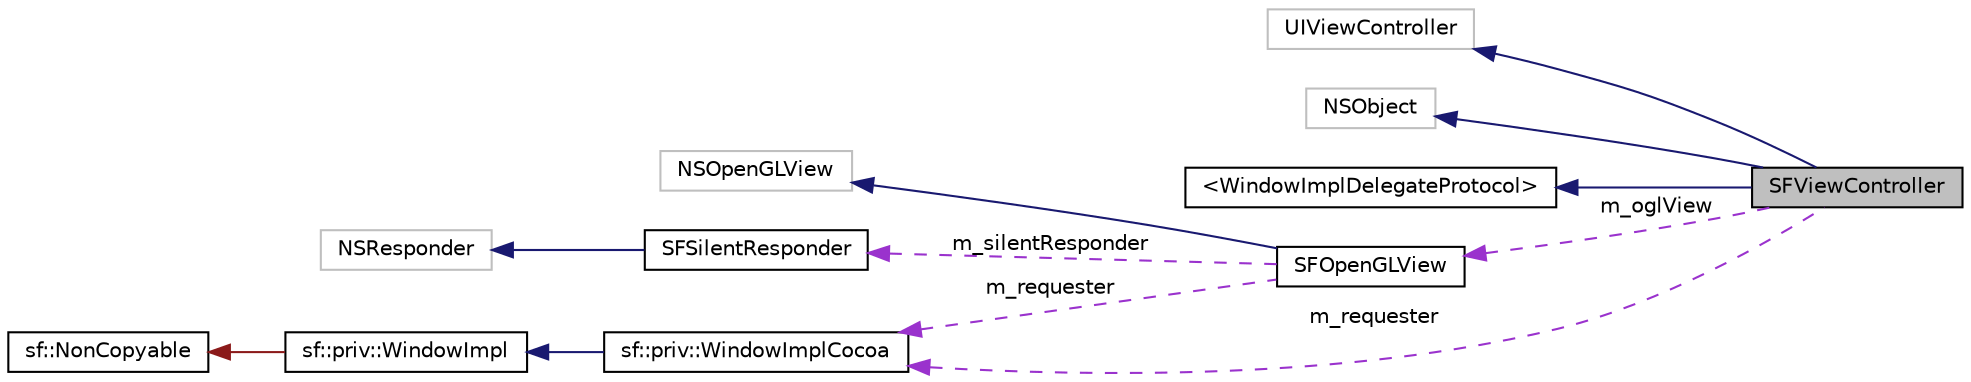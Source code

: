 digraph "SFViewController"
{
 // LATEX_PDF_SIZE
  edge [fontname="Helvetica",fontsize="10",labelfontname="Helvetica",labelfontsize="10"];
  node [fontname="Helvetica",fontsize="10",shape=record];
  rankdir="LR";
  Node1 [label="SFViewController",height=0.2,width=0.4,color="black", fillcolor="grey75", style="filled", fontcolor="black",tooltip="The view controller handles the view's orientation."];
  Node2 -> Node1 [dir="back",color="midnightblue",fontsize="10",style="solid",fontname="Helvetica"];
  Node2 [label="UIViewController",height=0.2,width=0.4,color="grey75", fillcolor="white", style="filled",tooltip=" "];
  Node3 -> Node1 [dir="back",color="midnightblue",fontsize="10",style="solid",fontname="Helvetica"];
  Node3 [label="NSObject",height=0.2,width=0.4,color="grey75", fillcolor="white", style="filled",tooltip=" "];
  Node4 -> Node1 [dir="back",color="midnightblue",fontsize="10",style="solid",fontname="Helvetica"];
  Node4 [label="\<WindowImplDelegateProtocol\>",height=0.2,width=0.4,color="black", fillcolor="white", style="filled",URL="$protocolWindowImplDelegateProtocol-p.html",tooltip="Interface of the delegate of the window implementation."];
  Node5 -> Node1 [dir="back",color="darkorchid3",fontsize="10",style="dashed",label=" m_requester" ,fontname="Helvetica"];
  Node5 [label="sf::priv::WindowImplCocoa",height=0.2,width=0.4,color="black", fillcolor="white", style="filled",URL="$classsf_1_1priv_1_1WindowImplCocoa.html",tooltip="Mac OS X (Cocoa) implementation of WindowImpl."];
  Node6 -> Node5 [dir="back",color="midnightblue",fontsize="10",style="solid",fontname="Helvetica"];
  Node6 [label="sf::priv::WindowImpl",height=0.2,width=0.4,color="black", fillcolor="white", style="filled",URL="$classsf_1_1priv_1_1WindowImpl.html",tooltip="Abstract base class for OS-specific window implementation."];
  Node7 -> Node6 [dir="back",color="firebrick4",fontsize="10",style="solid",fontname="Helvetica"];
  Node7 [label="sf::NonCopyable",height=0.2,width=0.4,color="black", fillcolor="white", style="filled",URL="$classsf_1_1NonCopyable.html",tooltip="Utility class that makes any derived class non-copyable."];
  Node8 -> Node1 [dir="back",color="darkorchid3",fontsize="10",style="dashed",label=" m_oglView" ,fontname="Helvetica"];
  Node8 [label="SFOpenGLView",height=0.2,width=0.4,color="black", fillcolor="white", style="filled",URL="$interfaceSFOpenGLView.html",tooltip="Specialized NSOpenGLView."];
  Node9 -> Node8 [dir="back",color="midnightblue",fontsize="10",style="solid",fontname="Helvetica"];
  Node9 [label="NSOpenGLView",height=0.2,width=0.4,color="grey75", fillcolor="white", style="filled",tooltip=" "];
  Node5 -> Node8 [dir="back",color="darkorchid3",fontsize="10",style="dashed",label=" m_requester" ,fontname="Helvetica"];
  Node10 -> Node8 [dir="back",color="darkorchid3",fontsize="10",style="dashed",label=" m_silentResponder" ,fontname="Helvetica"];
  Node10 [label="SFSilentResponder",height=0.2,width=0.4,color="black", fillcolor="white", style="filled",URL="$interfaceSFSilentResponder.html",tooltip="Silent Responder used to prevent sound alert with key event."];
  Node11 -> Node10 [dir="back",color="midnightblue",fontsize="10",style="solid",fontname="Helvetica"];
  Node11 [label="NSResponder",height=0.2,width=0.4,color="grey75", fillcolor="white", style="filled",tooltip=" "];
}
